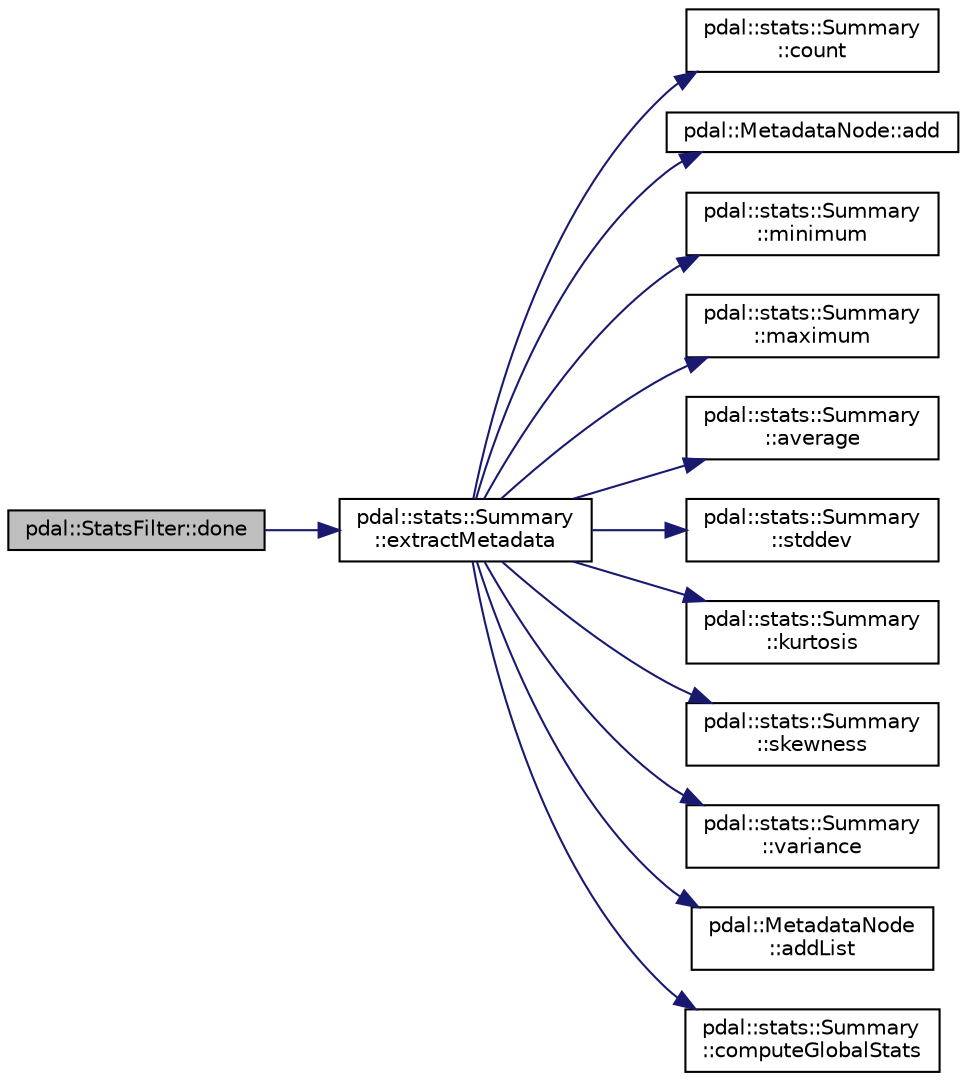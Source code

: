 digraph "pdal::StatsFilter::done"
{
  edge [fontname="Helvetica",fontsize="10",labelfontname="Helvetica",labelfontsize="10"];
  node [fontname="Helvetica",fontsize="10",shape=record];
  rankdir="LR";
  Node1 [label="pdal::StatsFilter::done",height=0.2,width=0.4,color="black", fillcolor="grey75", style="filled", fontcolor="black"];
  Node1 -> Node2 [color="midnightblue",fontsize="10",style="solid",fontname="Helvetica"];
  Node2 [label="pdal::stats::Summary\l::extractMetadata",height=0.2,width=0.4,color="black", fillcolor="white", style="filled",URL="$classpdal_1_1stats_1_1Summary.html#af796af3387dc44ffe6dea09f28a793dc"];
  Node2 -> Node3 [color="midnightblue",fontsize="10",style="solid",fontname="Helvetica"];
  Node3 [label="pdal::stats::Summary\l::count",height=0.2,width=0.4,color="black", fillcolor="white", style="filled",URL="$classpdal_1_1stats_1_1Summary.html#af99ed83ce5ce47159f1d0aff04abe706"];
  Node2 -> Node4 [color="midnightblue",fontsize="10",style="solid",fontname="Helvetica"];
  Node4 [label="pdal::MetadataNode::add",height=0.2,width=0.4,color="black", fillcolor="white", style="filled",URL="$classpdal_1_1MetadataNode.html#af2c1c5d91f6ab47a804aa8a0a1b043c2"];
  Node2 -> Node5 [color="midnightblue",fontsize="10",style="solid",fontname="Helvetica"];
  Node5 [label="pdal::stats::Summary\l::minimum",height=0.2,width=0.4,color="black", fillcolor="white", style="filled",URL="$classpdal_1_1stats_1_1Summary.html#a66c315628ff60b33e548efb4886062f9"];
  Node2 -> Node6 [color="midnightblue",fontsize="10",style="solid",fontname="Helvetica"];
  Node6 [label="pdal::stats::Summary\l::maximum",height=0.2,width=0.4,color="black", fillcolor="white", style="filled",URL="$classpdal_1_1stats_1_1Summary.html#ae0c75116f5fb9073b0c28e36c336ed78"];
  Node2 -> Node7 [color="midnightblue",fontsize="10",style="solid",fontname="Helvetica"];
  Node7 [label="pdal::stats::Summary\l::average",height=0.2,width=0.4,color="black", fillcolor="white", style="filled",URL="$classpdal_1_1stats_1_1Summary.html#a33978d060fcc933705d96bf404683eec"];
  Node2 -> Node8 [color="midnightblue",fontsize="10",style="solid",fontname="Helvetica"];
  Node8 [label="pdal::stats::Summary\l::stddev",height=0.2,width=0.4,color="black", fillcolor="white", style="filled",URL="$classpdal_1_1stats_1_1Summary.html#ad6fe35a3d57ee2c23e5dffb56c96d79d"];
  Node2 -> Node9 [color="midnightblue",fontsize="10",style="solid",fontname="Helvetica"];
  Node9 [label="pdal::stats::Summary\l::kurtosis",height=0.2,width=0.4,color="black", fillcolor="white", style="filled",URL="$classpdal_1_1stats_1_1Summary.html#a5c8a8bafeaa603d0e32169a0b6c37c73"];
  Node2 -> Node10 [color="midnightblue",fontsize="10",style="solid",fontname="Helvetica"];
  Node10 [label="pdal::stats::Summary\l::skewness",height=0.2,width=0.4,color="black", fillcolor="white", style="filled",URL="$classpdal_1_1stats_1_1Summary.html#a3ca483f9f7c6a5cce9c2e30a10763a63"];
  Node2 -> Node11 [color="midnightblue",fontsize="10",style="solid",fontname="Helvetica"];
  Node11 [label="pdal::stats::Summary\l::variance",height=0.2,width=0.4,color="black", fillcolor="white", style="filled",URL="$classpdal_1_1stats_1_1Summary.html#ac6034c055c1a233c06d17e216e523ad8"];
  Node2 -> Node12 [color="midnightblue",fontsize="10",style="solid",fontname="Helvetica"];
  Node12 [label="pdal::MetadataNode\l::addList",height=0.2,width=0.4,color="black", fillcolor="white", style="filled",URL="$classpdal_1_1MetadataNode.html#af9242fea26778fb33e939d38f0dd0dd4"];
  Node2 -> Node13 [color="midnightblue",fontsize="10",style="solid",fontname="Helvetica"];
  Node13 [label="pdal::stats::Summary\l::computeGlobalStats",height=0.2,width=0.4,color="black", fillcolor="white", style="filled",URL="$classpdal_1_1stats_1_1Summary.html#a9d90a48fdf06ca48c8e3e8ee109dbfff"];
}
